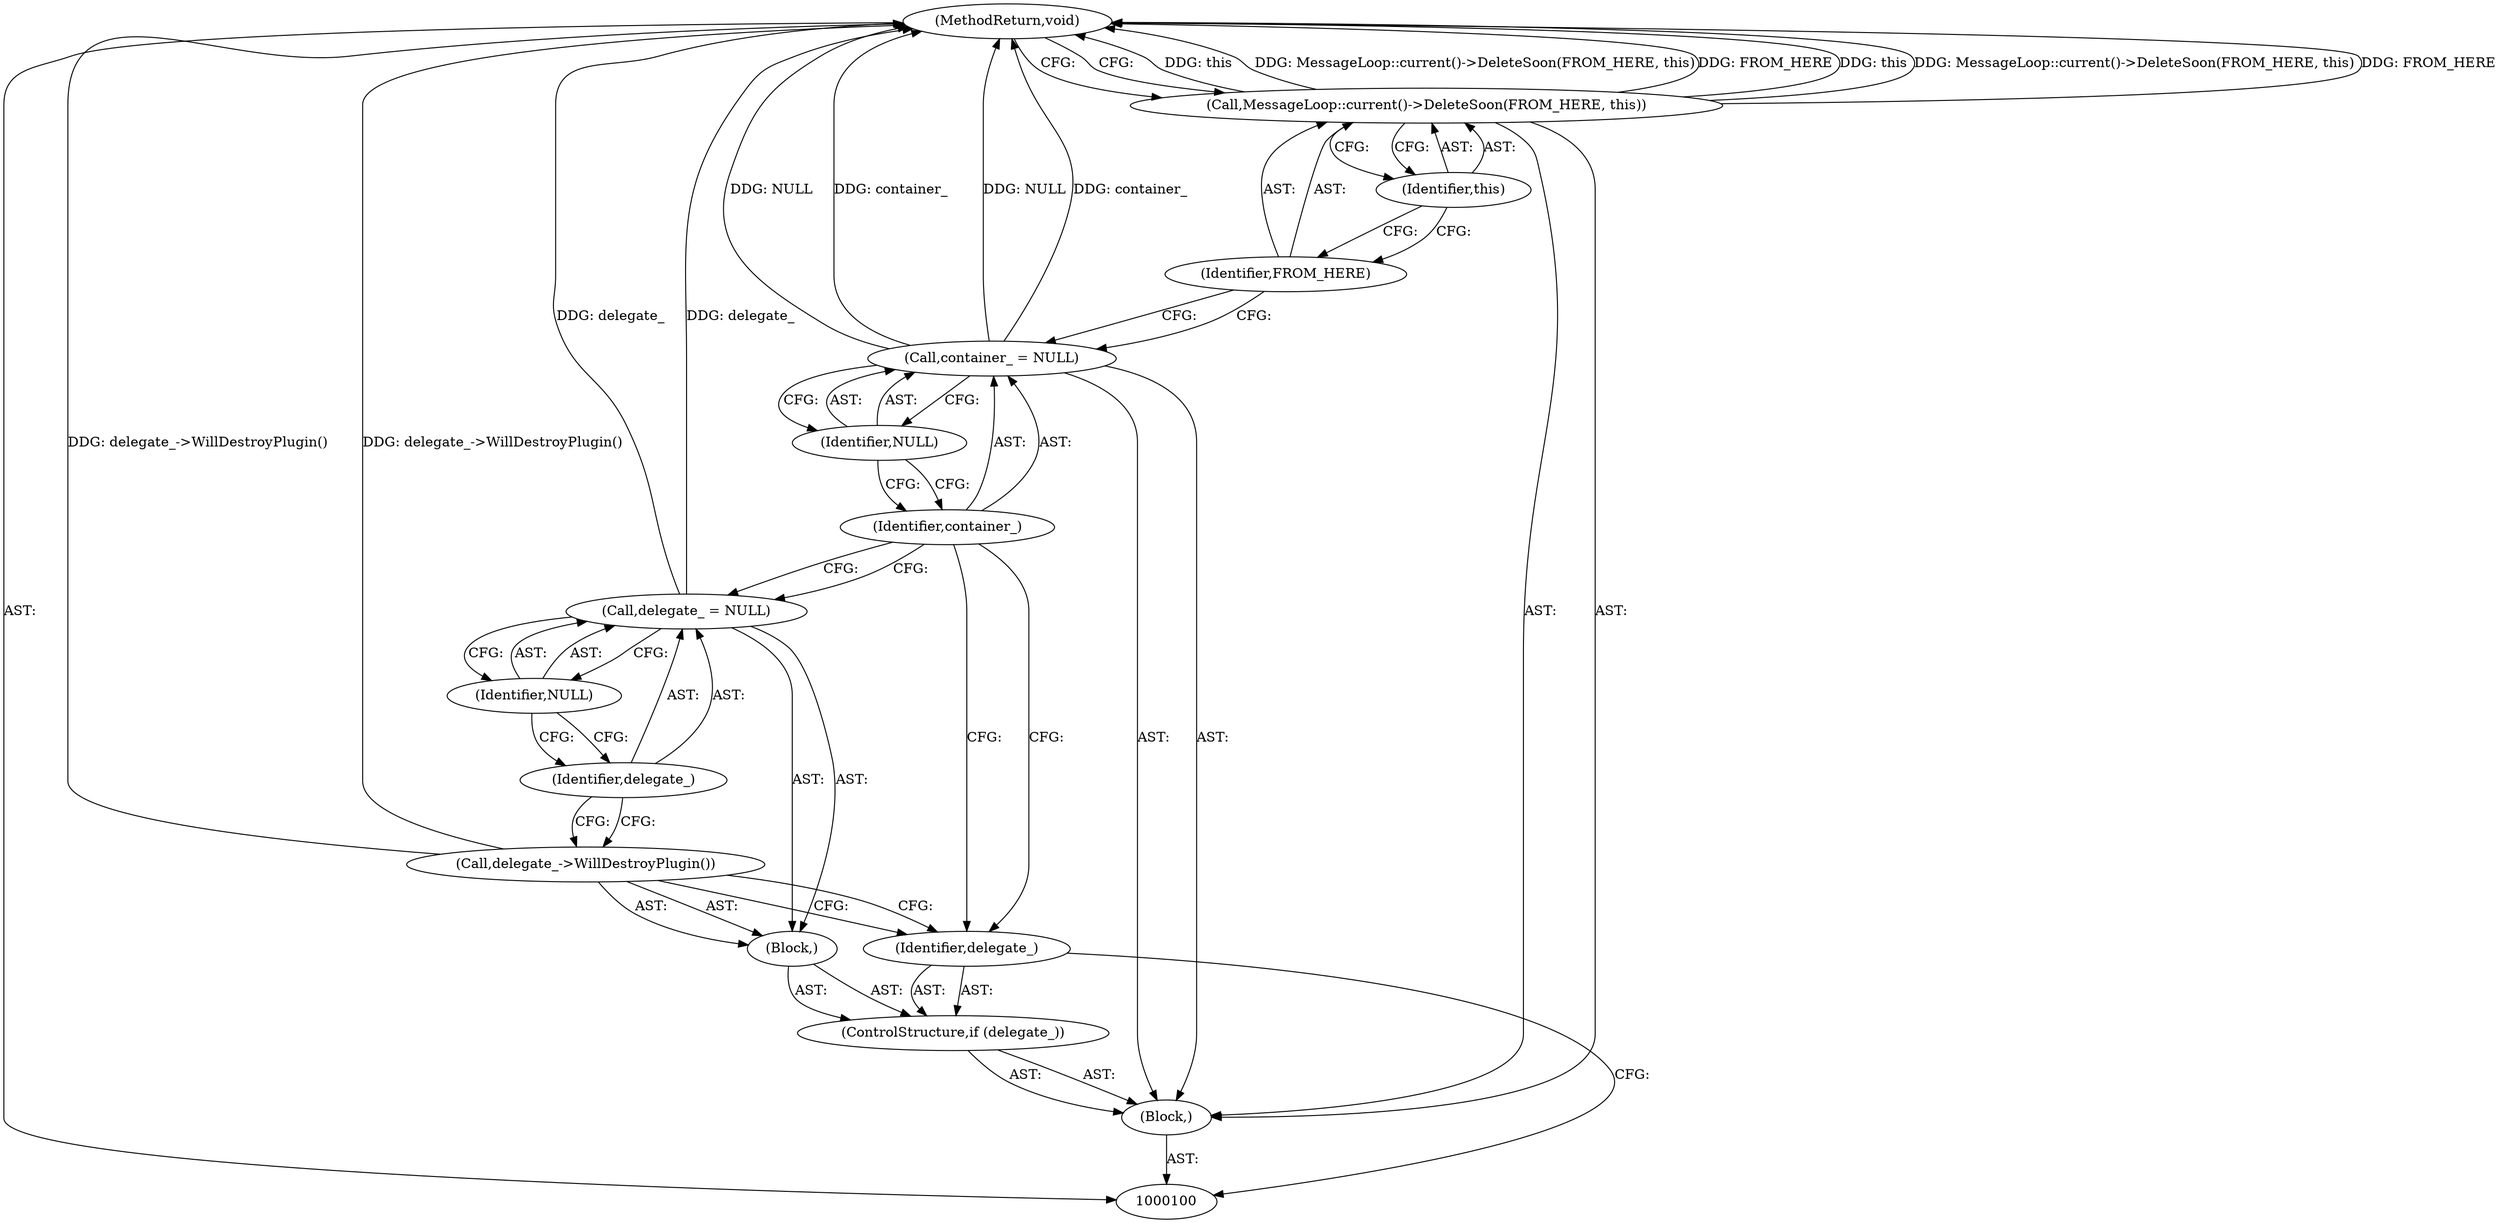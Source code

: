 digraph "0_Chrome_0c5e07b0a63a5aea8ab0c2b50177b4c99e7c9538_0" {
"1000115" [label="(MethodReturn,void)"];
"1000101" [label="(Block,)"];
"1000104" [label="(Block,)"];
"1000102" [label="(ControlStructure,if (delegate_))"];
"1000103" [label="(Identifier,delegate_)"];
"1000105" [label="(Call,delegate_->WillDestroyPlugin())"];
"1000108" [label="(Identifier,NULL)"];
"1000106" [label="(Call,delegate_ = NULL)"];
"1000107" [label="(Identifier,delegate_)"];
"1000111" [label="(Identifier,NULL)"];
"1000109" [label="(Call,container_ = NULL)"];
"1000110" [label="(Identifier,container_)"];
"1000112" [label="(Call,MessageLoop::current()->DeleteSoon(FROM_HERE, this))"];
"1000113" [label="(Identifier,FROM_HERE)"];
"1000114" [label="(Identifier,this)"];
"1000115" -> "1000100"  [label="AST: "];
"1000115" -> "1000112"  [label="CFG: "];
"1000106" -> "1000115"  [label="DDG: delegate_"];
"1000105" -> "1000115"  [label="DDG: delegate_->WillDestroyPlugin()"];
"1000112" -> "1000115"  [label="DDG: this"];
"1000112" -> "1000115"  [label="DDG: MessageLoop::current()->DeleteSoon(FROM_HERE, this)"];
"1000112" -> "1000115"  [label="DDG: FROM_HERE"];
"1000109" -> "1000115"  [label="DDG: NULL"];
"1000109" -> "1000115"  [label="DDG: container_"];
"1000101" -> "1000100"  [label="AST: "];
"1000102" -> "1000101"  [label="AST: "];
"1000109" -> "1000101"  [label="AST: "];
"1000112" -> "1000101"  [label="AST: "];
"1000104" -> "1000102"  [label="AST: "];
"1000105" -> "1000104"  [label="AST: "];
"1000106" -> "1000104"  [label="AST: "];
"1000102" -> "1000101"  [label="AST: "];
"1000103" -> "1000102"  [label="AST: "];
"1000104" -> "1000102"  [label="AST: "];
"1000103" -> "1000102"  [label="AST: "];
"1000103" -> "1000100"  [label="CFG: "];
"1000105" -> "1000103"  [label="CFG: "];
"1000110" -> "1000103"  [label="CFG: "];
"1000105" -> "1000104"  [label="AST: "];
"1000105" -> "1000103"  [label="CFG: "];
"1000107" -> "1000105"  [label="CFG: "];
"1000105" -> "1000115"  [label="DDG: delegate_->WillDestroyPlugin()"];
"1000108" -> "1000106"  [label="AST: "];
"1000108" -> "1000107"  [label="CFG: "];
"1000106" -> "1000108"  [label="CFG: "];
"1000106" -> "1000104"  [label="AST: "];
"1000106" -> "1000108"  [label="CFG: "];
"1000107" -> "1000106"  [label="AST: "];
"1000108" -> "1000106"  [label="AST: "];
"1000110" -> "1000106"  [label="CFG: "];
"1000106" -> "1000115"  [label="DDG: delegate_"];
"1000107" -> "1000106"  [label="AST: "];
"1000107" -> "1000105"  [label="CFG: "];
"1000108" -> "1000107"  [label="CFG: "];
"1000111" -> "1000109"  [label="AST: "];
"1000111" -> "1000110"  [label="CFG: "];
"1000109" -> "1000111"  [label="CFG: "];
"1000109" -> "1000101"  [label="AST: "];
"1000109" -> "1000111"  [label="CFG: "];
"1000110" -> "1000109"  [label="AST: "];
"1000111" -> "1000109"  [label="AST: "];
"1000113" -> "1000109"  [label="CFG: "];
"1000109" -> "1000115"  [label="DDG: NULL"];
"1000109" -> "1000115"  [label="DDG: container_"];
"1000110" -> "1000109"  [label="AST: "];
"1000110" -> "1000106"  [label="CFG: "];
"1000110" -> "1000103"  [label="CFG: "];
"1000111" -> "1000110"  [label="CFG: "];
"1000112" -> "1000101"  [label="AST: "];
"1000112" -> "1000114"  [label="CFG: "];
"1000113" -> "1000112"  [label="AST: "];
"1000114" -> "1000112"  [label="AST: "];
"1000115" -> "1000112"  [label="CFG: "];
"1000112" -> "1000115"  [label="DDG: this"];
"1000112" -> "1000115"  [label="DDG: MessageLoop::current()->DeleteSoon(FROM_HERE, this)"];
"1000112" -> "1000115"  [label="DDG: FROM_HERE"];
"1000113" -> "1000112"  [label="AST: "];
"1000113" -> "1000109"  [label="CFG: "];
"1000114" -> "1000113"  [label="CFG: "];
"1000114" -> "1000112"  [label="AST: "];
"1000114" -> "1000113"  [label="CFG: "];
"1000112" -> "1000114"  [label="CFG: "];
}
